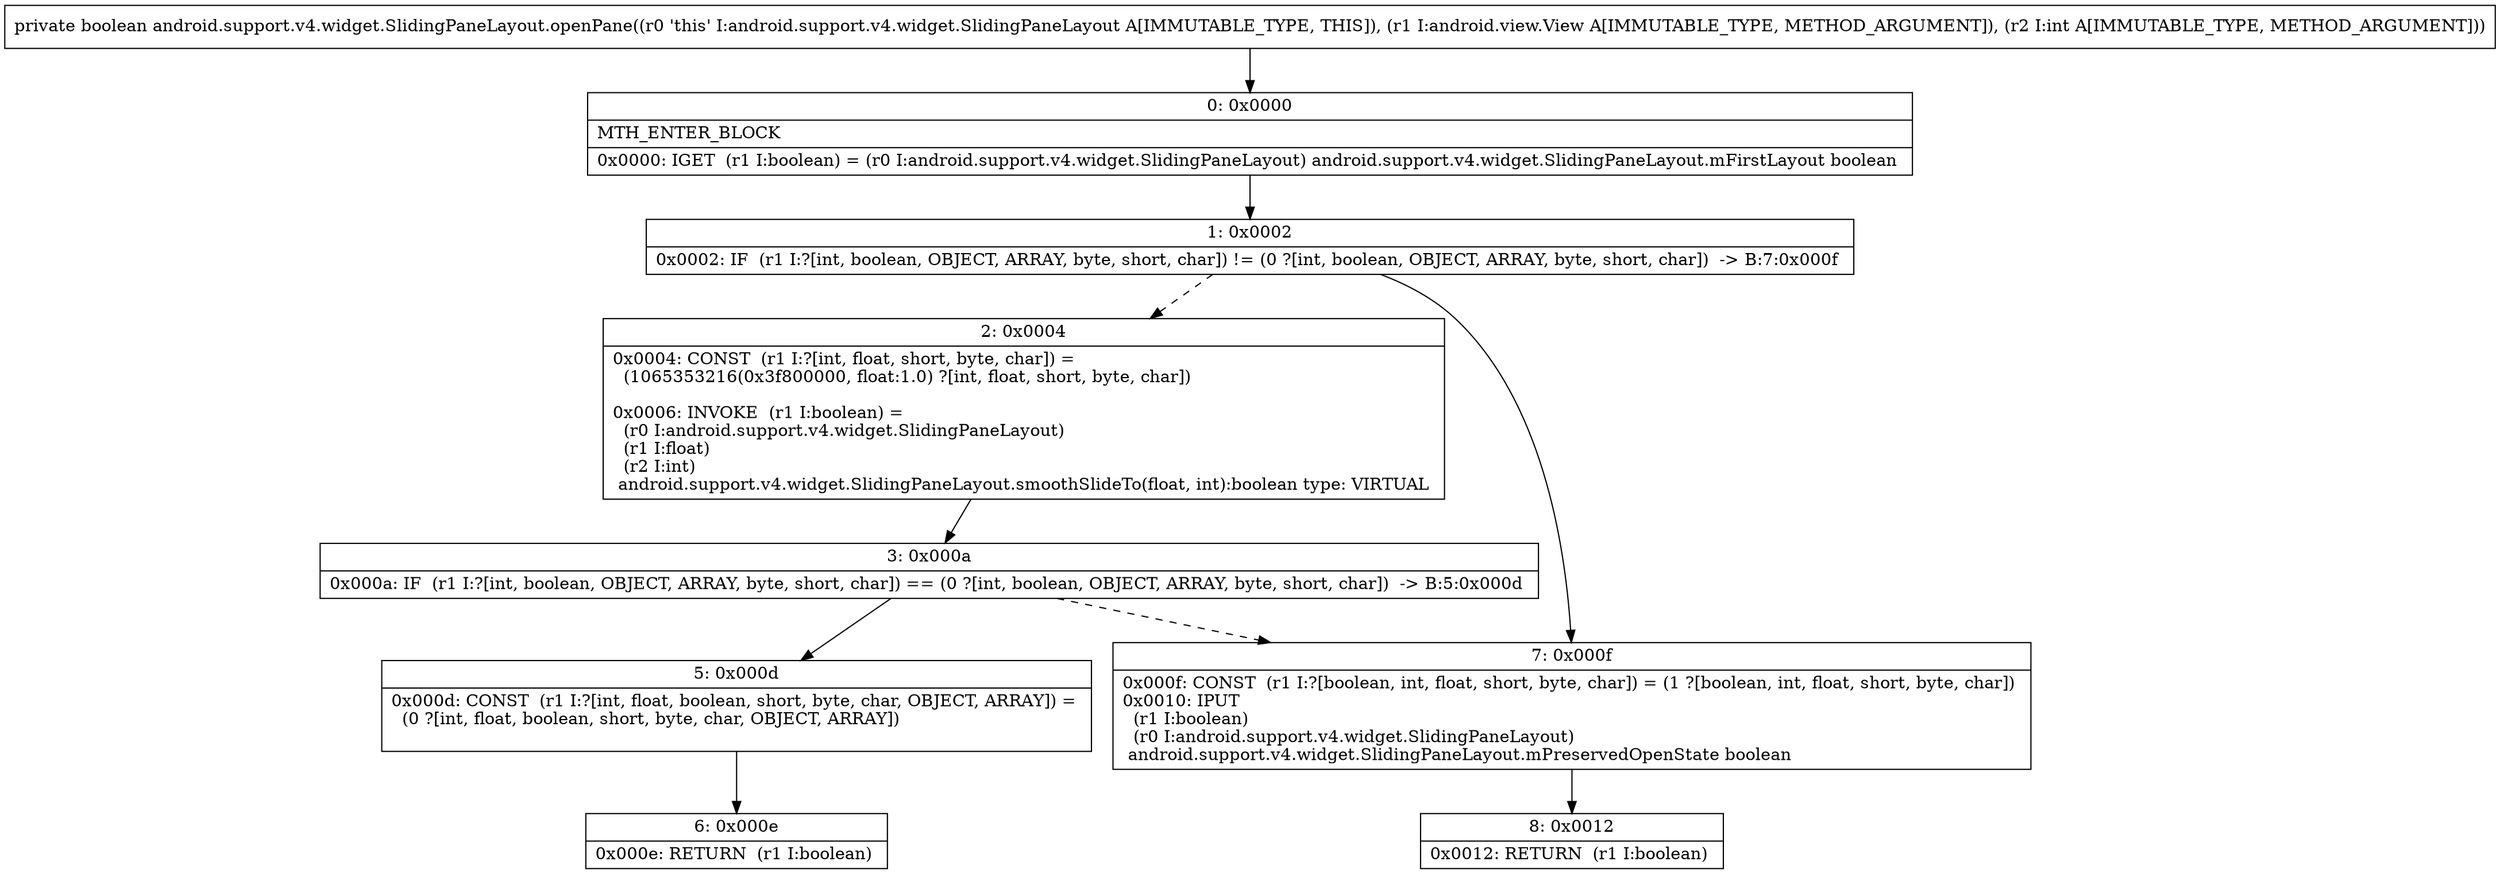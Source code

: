 digraph "CFG forandroid.support.v4.widget.SlidingPaneLayout.openPane(Landroid\/view\/View;I)Z" {
Node_0 [shape=record,label="{0\:\ 0x0000|MTH_ENTER_BLOCK\l|0x0000: IGET  (r1 I:boolean) = (r0 I:android.support.v4.widget.SlidingPaneLayout) android.support.v4.widget.SlidingPaneLayout.mFirstLayout boolean \l}"];
Node_1 [shape=record,label="{1\:\ 0x0002|0x0002: IF  (r1 I:?[int, boolean, OBJECT, ARRAY, byte, short, char]) != (0 ?[int, boolean, OBJECT, ARRAY, byte, short, char])  \-\> B:7:0x000f \l}"];
Node_2 [shape=record,label="{2\:\ 0x0004|0x0004: CONST  (r1 I:?[int, float, short, byte, char]) = \l  (1065353216(0x3f800000, float:1.0) ?[int, float, short, byte, char])\l \l0x0006: INVOKE  (r1 I:boolean) = \l  (r0 I:android.support.v4.widget.SlidingPaneLayout)\l  (r1 I:float)\l  (r2 I:int)\l android.support.v4.widget.SlidingPaneLayout.smoothSlideTo(float, int):boolean type: VIRTUAL \l}"];
Node_3 [shape=record,label="{3\:\ 0x000a|0x000a: IF  (r1 I:?[int, boolean, OBJECT, ARRAY, byte, short, char]) == (0 ?[int, boolean, OBJECT, ARRAY, byte, short, char])  \-\> B:5:0x000d \l}"];
Node_5 [shape=record,label="{5\:\ 0x000d|0x000d: CONST  (r1 I:?[int, float, boolean, short, byte, char, OBJECT, ARRAY]) = \l  (0 ?[int, float, boolean, short, byte, char, OBJECT, ARRAY])\l \l}"];
Node_6 [shape=record,label="{6\:\ 0x000e|0x000e: RETURN  (r1 I:boolean) \l}"];
Node_7 [shape=record,label="{7\:\ 0x000f|0x000f: CONST  (r1 I:?[boolean, int, float, short, byte, char]) = (1 ?[boolean, int, float, short, byte, char]) \l0x0010: IPUT  \l  (r1 I:boolean)\l  (r0 I:android.support.v4.widget.SlidingPaneLayout)\l android.support.v4.widget.SlidingPaneLayout.mPreservedOpenState boolean \l}"];
Node_8 [shape=record,label="{8\:\ 0x0012|0x0012: RETURN  (r1 I:boolean) \l}"];
MethodNode[shape=record,label="{private boolean android.support.v4.widget.SlidingPaneLayout.openPane((r0 'this' I:android.support.v4.widget.SlidingPaneLayout A[IMMUTABLE_TYPE, THIS]), (r1 I:android.view.View A[IMMUTABLE_TYPE, METHOD_ARGUMENT]), (r2 I:int A[IMMUTABLE_TYPE, METHOD_ARGUMENT])) }"];
MethodNode -> Node_0;
Node_0 -> Node_1;
Node_1 -> Node_2[style=dashed];
Node_1 -> Node_7;
Node_2 -> Node_3;
Node_3 -> Node_5;
Node_3 -> Node_7[style=dashed];
Node_5 -> Node_6;
Node_7 -> Node_8;
}

